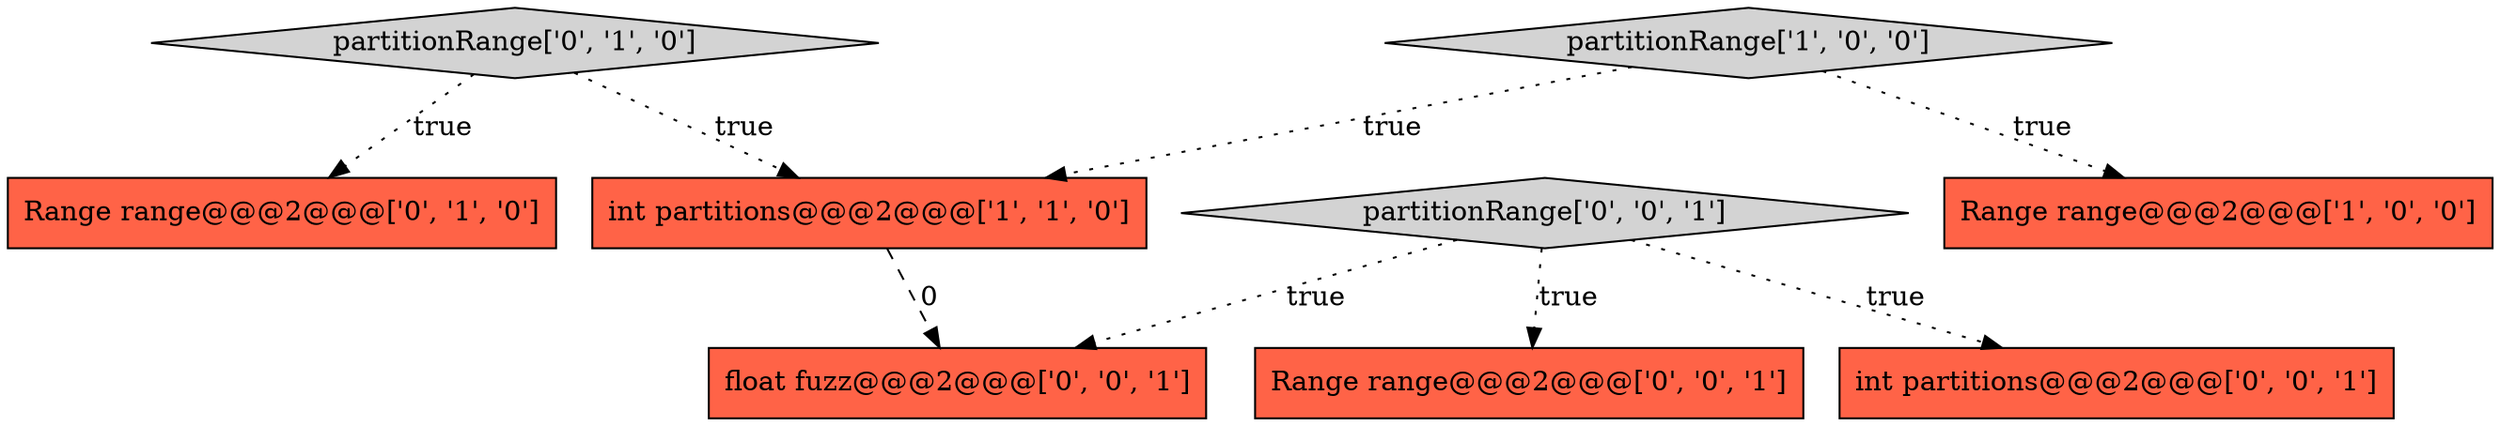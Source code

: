 digraph {
3 [style = filled, label = "partitionRange['0', '1', '0']", fillcolor = lightgray, shape = diamond image = "AAA0AAABBB2BBB"];
0 [style = filled, label = "Range range@@@2@@@['1', '0', '0']", fillcolor = tomato, shape = box image = "AAA0AAABBB1BBB"];
2 [style = filled, label = "partitionRange['1', '0', '0']", fillcolor = lightgray, shape = diamond image = "AAA0AAABBB1BBB"];
8 [style = filled, label = "partitionRange['0', '0', '1']", fillcolor = lightgray, shape = diamond image = "AAA0AAABBB3BBB"];
5 [style = filled, label = "Range range@@@2@@@['0', '0', '1']", fillcolor = tomato, shape = box image = "AAA0AAABBB3BBB"];
4 [style = filled, label = "Range range@@@2@@@['0', '1', '0']", fillcolor = tomato, shape = box image = "AAA0AAABBB2BBB"];
7 [style = filled, label = "float fuzz@@@2@@@['0', '0', '1']", fillcolor = tomato, shape = box image = "AAA0AAABBB3BBB"];
1 [style = filled, label = "int partitions@@@2@@@['1', '1', '0']", fillcolor = tomato, shape = box image = "AAA0AAABBB1BBB"];
6 [style = filled, label = "int partitions@@@2@@@['0', '0', '1']", fillcolor = tomato, shape = box image = "AAA0AAABBB3BBB"];
3->4 [style = dotted, label="true"];
8->7 [style = dotted, label="true"];
2->0 [style = dotted, label="true"];
8->6 [style = dotted, label="true"];
1->7 [style = dashed, label="0"];
8->5 [style = dotted, label="true"];
2->1 [style = dotted, label="true"];
3->1 [style = dotted, label="true"];
}
